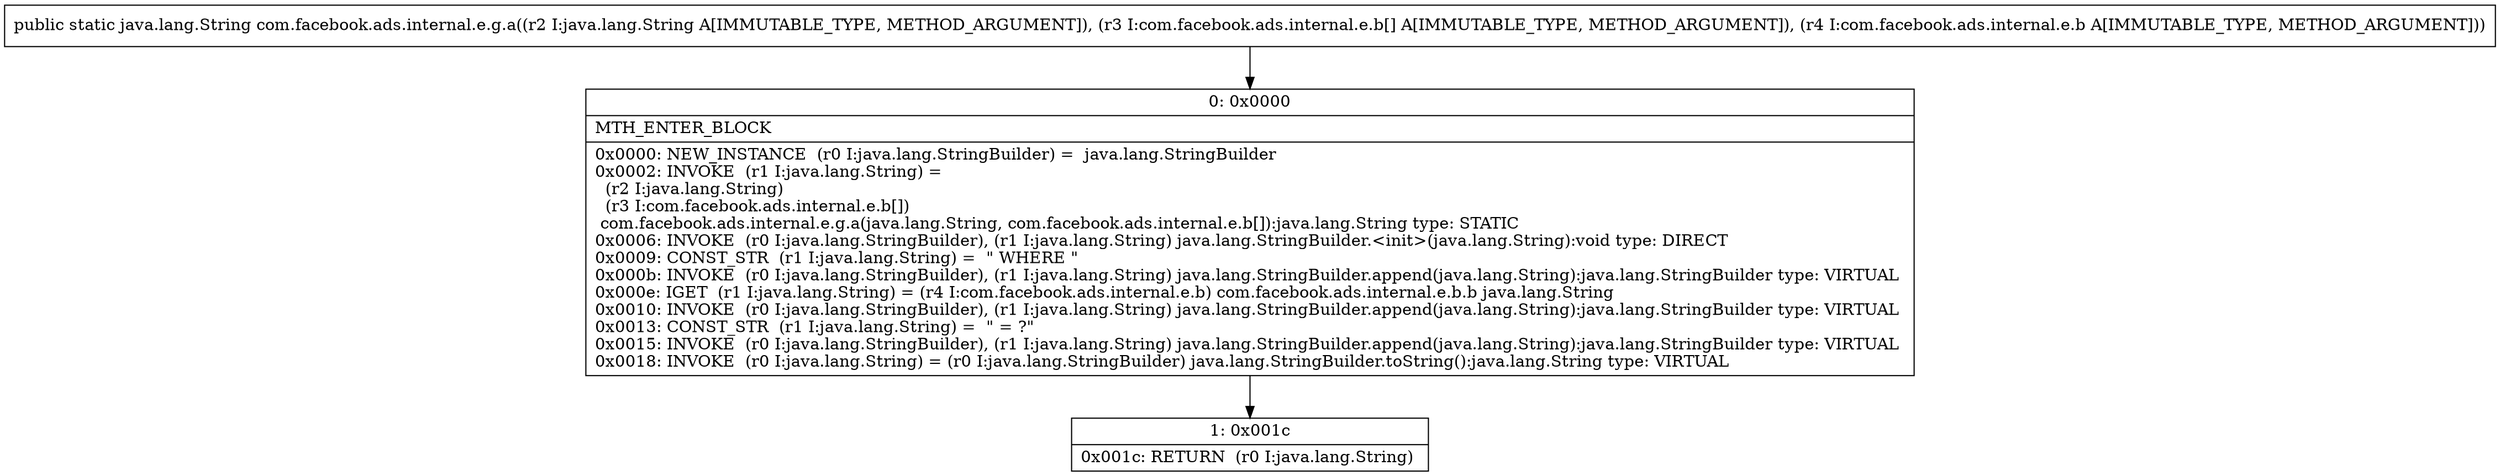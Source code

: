 digraph "CFG forcom.facebook.ads.internal.e.g.a(Ljava\/lang\/String;[Lcom\/facebook\/ads\/internal\/e\/b;Lcom\/facebook\/ads\/internal\/e\/b;)Ljava\/lang\/String;" {
Node_0 [shape=record,label="{0\:\ 0x0000|MTH_ENTER_BLOCK\l|0x0000: NEW_INSTANCE  (r0 I:java.lang.StringBuilder) =  java.lang.StringBuilder \l0x0002: INVOKE  (r1 I:java.lang.String) = \l  (r2 I:java.lang.String)\l  (r3 I:com.facebook.ads.internal.e.b[])\l com.facebook.ads.internal.e.g.a(java.lang.String, com.facebook.ads.internal.e.b[]):java.lang.String type: STATIC \l0x0006: INVOKE  (r0 I:java.lang.StringBuilder), (r1 I:java.lang.String) java.lang.StringBuilder.\<init\>(java.lang.String):void type: DIRECT \l0x0009: CONST_STR  (r1 I:java.lang.String) =  \" WHERE \" \l0x000b: INVOKE  (r0 I:java.lang.StringBuilder), (r1 I:java.lang.String) java.lang.StringBuilder.append(java.lang.String):java.lang.StringBuilder type: VIRTUAL \l0x000e: IGET  (r1 I:java.lang.String) = (r4 I:com.facebook.ads.internal.e.b) com.facebook.ads.internal.e.b.b java.lang.String \l0x0010: INVOKE  (r0 I:java.lang.StringBuilder), (r1 I:java.lang.String) java.lang.StringBuilder.append(java.lang.String):java.lang.StringBuilder type: VIRTUAL \l0x0013: CONST_STR  (r1 I:java.lang.String) =  \" = ?\" \l0x0015: INVOKE  (r0 I:java.lang.StringBuilder), (r1 I:java.lang.String) java.lang.StringBuilder.append(java.lang.String):java.lang.StringBuilder type: VIRTUAL \l0x0018: INVOKE  (r0 I:java.lang.String) = (r0 I:java.lang.StringBuilder) java.lang.StringBuilder.toString():java.lang.String type: VIRTUAL \l}"];
Node_1 [shape=record,label="{1\:\ 0x001c|0x001c: RETURN  (r0 I:java.lang.String) \l}"];
MethodNode[shape=record,label="{public static java.lang.String com.facebook.ads.internal.e.g.a((r2 I:java.lang.String A[IMMUTABLE_TYPE, METHOD_ARGUMENT]), (r3 I:com.facebook.ads.internal.e.b[] A[IMMUTABLE_TYPE, METHOD_ARGUMENT]), (r4 I:com.facebook.ads.internal.e.b A[IMMUTABLE_TYPE, METHOD_ARGUMENT])) }"];
MethodNode -> Node_0;
Node_0 -> Node_1;
}


